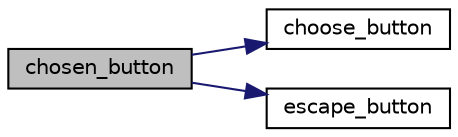 digraph "chosen_button"
{
  edge [fontname="Helvetica",fontsize="10",labelfontname="Helvetica",labelfontsize="10"];
  node [fontname="Helvetica",fontsize="10",shape=record];
  rankdir="LR";
  Node1 [label="chosen_button",height=0.2,width=0.4,color="black", fillcolor="grey75", style="filled" fontcolor="black"];
  Node1 -> Node2 [color="midnightblue",fontsize="10",style="solid"];
  Node2 [label="choose_button",height=0.2,width=0.4,color="black", fillcolor="white", style="filled",URL="$base_2lib__rwp_8c.html#a922b44bdf1062f6836a7e1774c74ce35"];
  Node1 -> Node3 [color="midnightblue",fontsize="10",style="solid"];
  Node3 [label="escape_button",height=0.2,width=0.4,color="black", fillcolor="white", style="filled",URL="$base_2lib__rwp_8c.html#a2c2600c101c9082504db325bb20996c8"];
}
